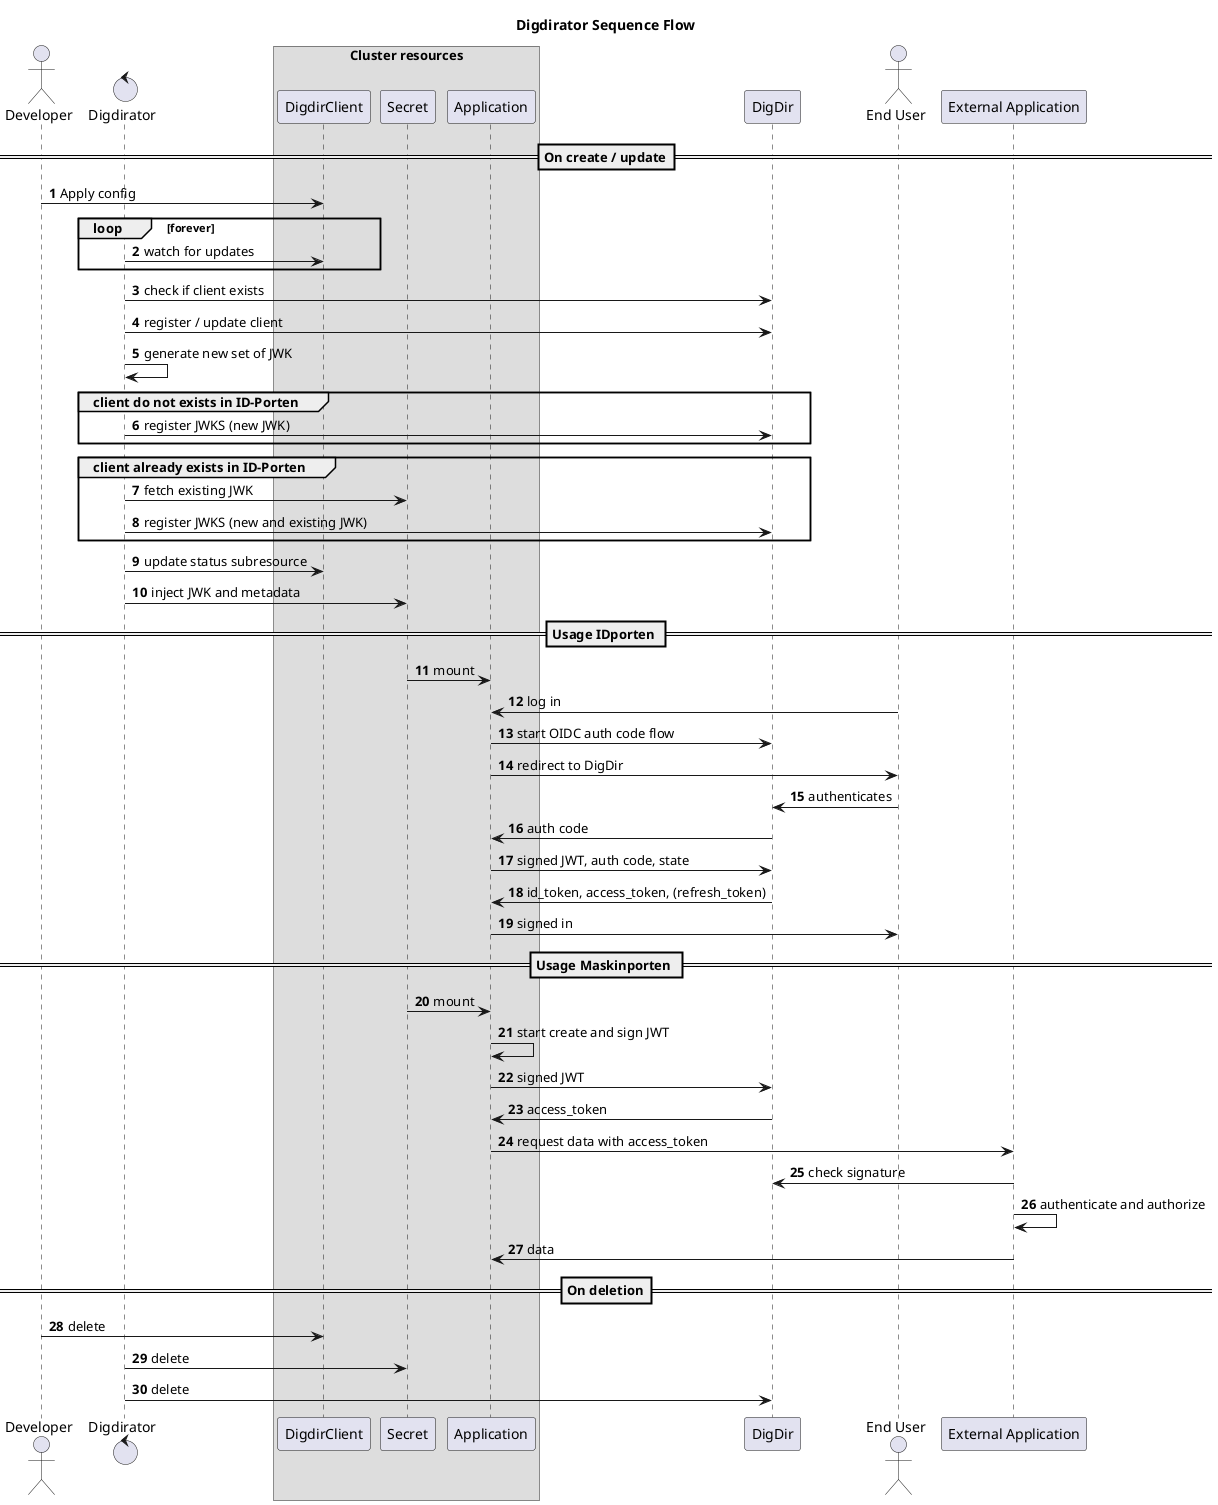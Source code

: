 @startuml component
title Digdirator Sequence Flow
skinparam maxMessageSize 300
autonumber

actor developer as "Developer"
control digdirator as "Digdirator"

box "Cluster resources"
participant DigdirClient
participant Secret
participant Application
end box

participant digdir as "DigDir"
actor enduser as "End User"
participant External as "External Application"

==On create / update==
developer -> DigdirClient: Apply config

loop forever
	digdirator -> DigdirClient: watch for updates
end

digdirator -> digdir: check if client exists
digdirator -> digdir: register / update client
digdirator -> digdirator: generate new set of JWK

group client do not exists in ID-Porten
digdirator -> digdir: register JWKS (new JWK)
end

group client already exists in ID-Porten
    digdirator -> Secret: fetch existing JWK
    digdirator -> digdir: register JWKS (new and existing JWK)
end

digdirator -> DigdirClient: update status subresource
digdirator -> Secret: inject JWK and metadata

== Usage IDporten ==

Secret -> Application: mount
enduser -> Application: log in
Application -> digdir: start OIDC auth code flow
Application -> enduser: redirect to DigDir
enduser -> digdir: authenticates
digdir -> Application: auth code
Application -> digdir: signed JWT, auth code, state
digdir -> Application: id_token, access_token, (refresh_token)
Application -> enduser: signed in

== Usage Maskinporten ==

Secret -> Application: mount
Application -> Application: start create and sign JWT
Application -> digdir: signed JWT
digdir -> Application: access_token
Application -> External: request data with access_token
External -> digdir: check signature
External -> External: authenticate and authorize
External -> Application: data

==On deletion==
    developer -> DigdirClient: delete
    digdirator -> Secret: delete
    digdirator -> digdir: delete

@enduml
